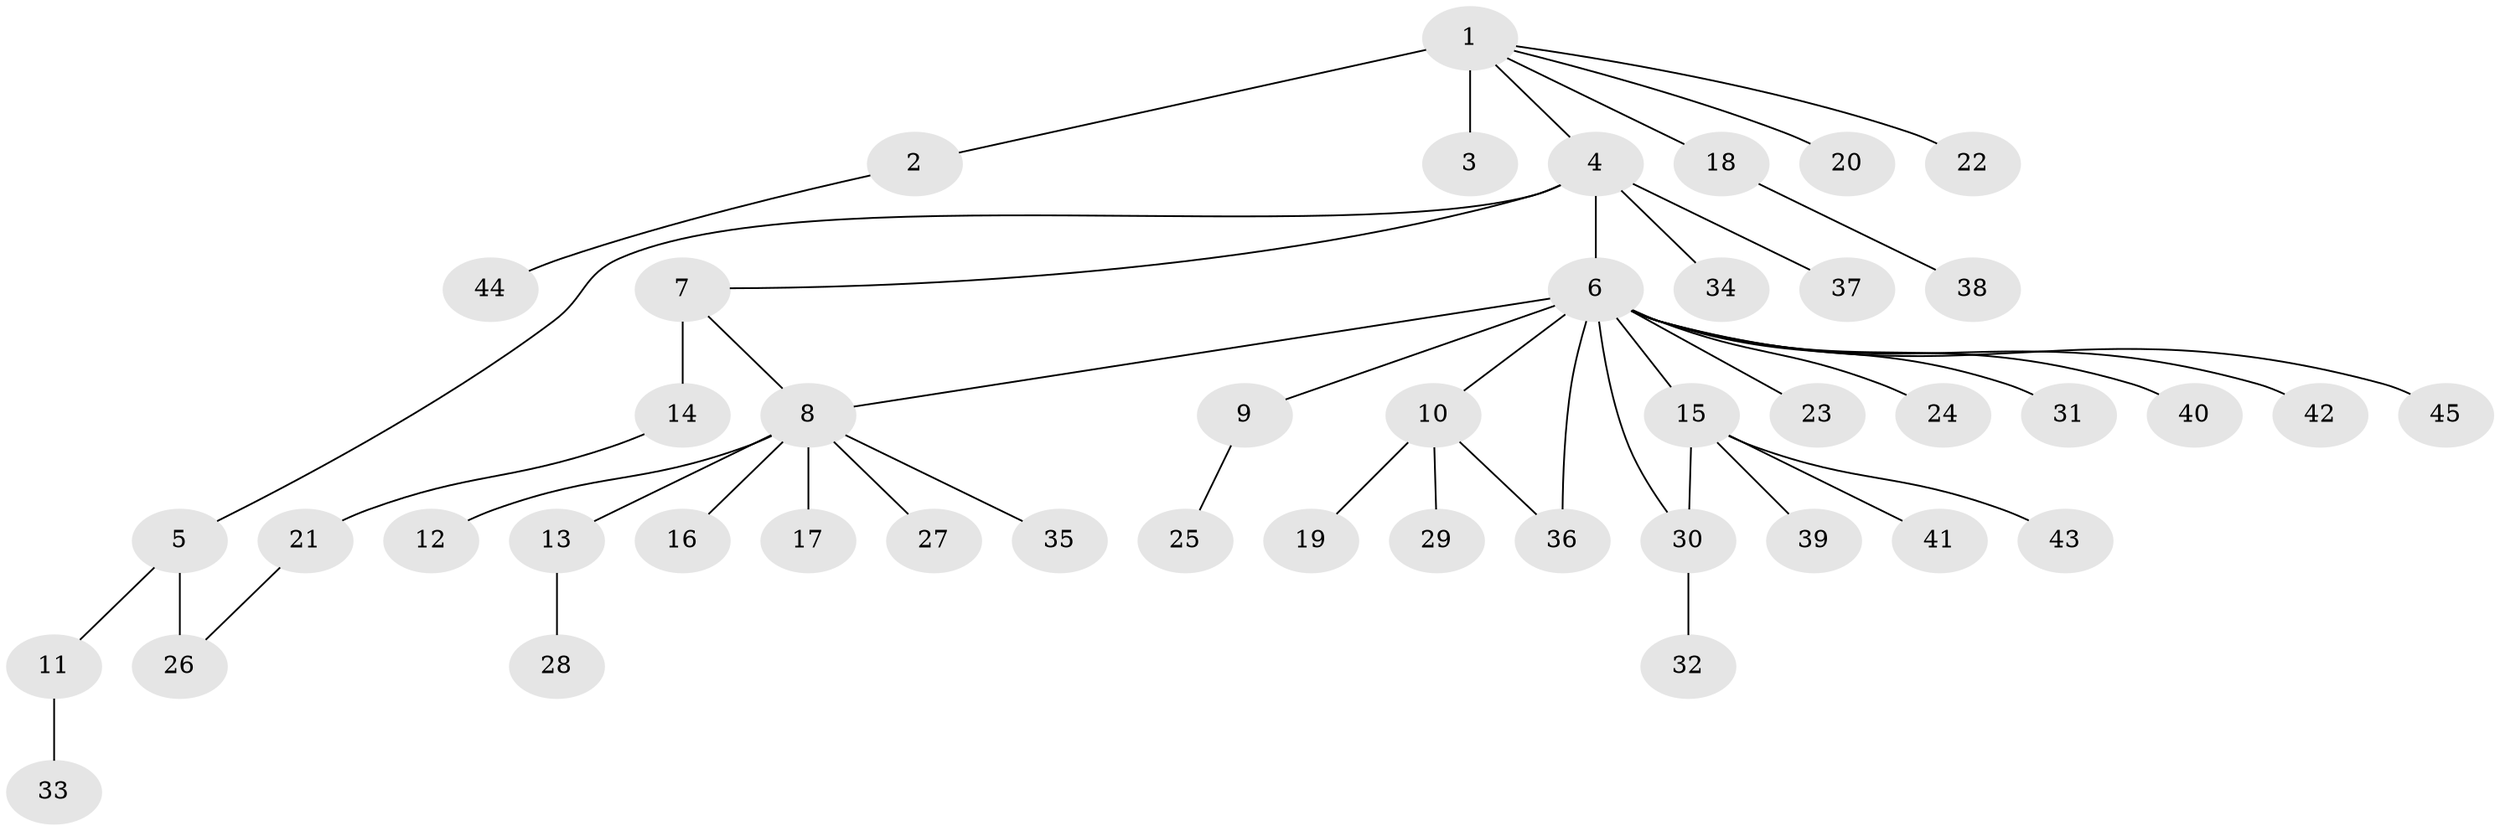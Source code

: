// original degree distribution, {18: 0.011111111111111112, 3: 0.08888888888888889, 1: 0.6444444444444445, 7: 0.011111111111111112, 6: 0.03333333333333333, 14: 0.011111111111111112, 10: 0.011111111111111112, 2: 0.16666666666666666, 5: 0.011111111111111112, 4: 0.011111111111111112}
// Generated by graph-tools (version 1.1) at 2025/35/03/09/25 02:35:28]
// undirected, 45 vertices, 48 edges
graph export_dot {
graph [start="1"]
  node [color=gray90,style=filled];
  1;
  2;
  3;
  4;
  5;
  6;
  7;
  8;
  9;
  10;
  11;
  12;
  13;
  14;
  15;
  16;
  17;
  18;
  19;
  20;
  21;
  22;
  23;
  24;
  25;
  26;
  27;
  28;
  29;
  30;
  31;
  32;
  33;
  34;
  35;
  36;
  37;
  38;
  39;
  40;
  41;
  42;
  43;
  44;
  45;
  1 -- 2 [weight=1.0];
  1 -- 3 [weight=12.0];
  1 -- 4 [weight=1.0];
  1 -- 18 [weight=1.0];
  1 -- 20 [weight=1.0];
  1 -- 22 [weight=1.0];
  2 -- 44 [weight=1.0];
  4 -- 5 [weight=1.0];
  4 -- 6 [weight=1.0];
  4 -- 7 [weight=1.0];
  4 -- 34 [weight=1.0];
  4 -- 37 [weight=1.0];
  5 -- 11 [weight=1.0];
  5 -- 26 [weight=3.0];
  6 -- 8 [weight=1.0];
  6 -- 9 [weight=1.0];
  6 -- 10 [weight=1.0];
  6 -- 15 [weight=1.0];
  6 -- 23 [weight=1.0];
  6 -- 24 [weight=1.0];
  6 -- 30 [weight=1.0];
  6 -- 31 [weight=1.0];
  6 -- 36 [weight=1.0];
  6 -- 40 [weight=1.0];
  6 -- 42 [weight=1.0];
  6 -- 45 [weight=1.0];
  7 -- 8 [weight=1.0];
  7 -- 14 [weight=3.0];
  8 -- 12 [weight=2.0];
  8 -- 13 [weight=1.0];
  8 -- 16 [weight=1.0];
  8 -- 17 [weight=1.0];
  8 -- 27 [weight=1.0];
  8 -- 35 [weight=1.0];
  9 -- 25 [weight=1.0];
  10 -- 19 [weight=1.0];
  10 -- 29 [weight=1.0];
  10 -- 36 [weight=1.0];
  11 -- 33 [weight=2.0];
  13 -- 28 [weight=3.0];
  14 -- 21 [weight=1.0];
  15 -- 30 [weight=1.0];
  15 -- 39 [weight=1.0];
  15 -- 41 [weight=1.0];
  15 -- 43 [weight=1.0];
  18 -- 38 [weight=1.0];
  21 -- 26 [weight=1.0];
  30 -- 32 [weight=2.0];
}
